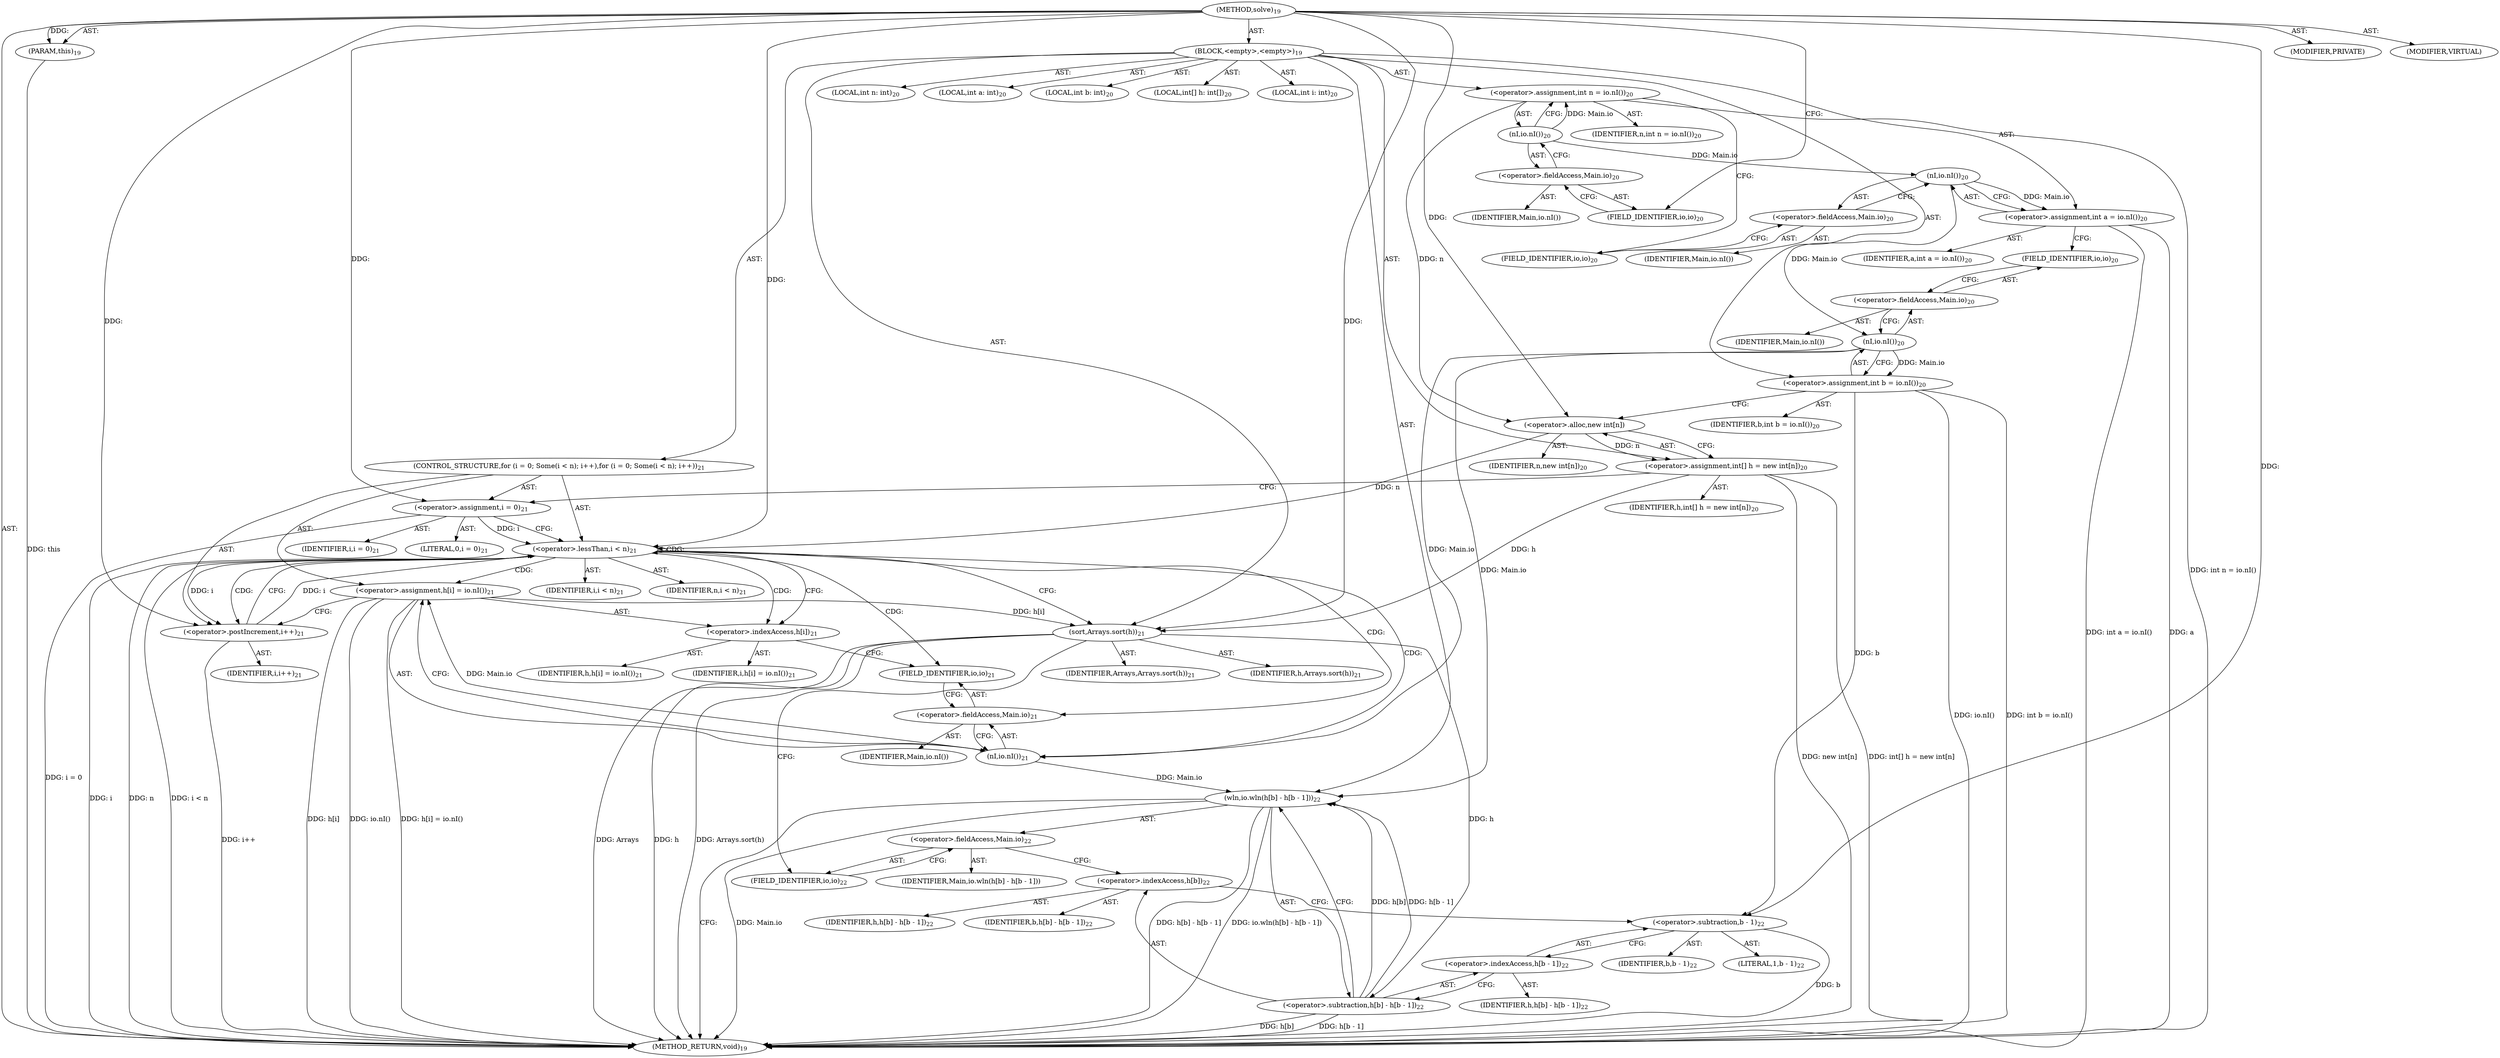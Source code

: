 digraph "solve" {  
"102" [label = <(METHOD,solve)<SUB>19</SUB>> ]
"103" [label = <(PARAM,this)<SUB>19</SUB>> ]
"104" [label = <(BLOCK,&lt;empty&gt;,&lt;empty&gt;)<SUB>19</SUB>> ]
"105" [label = <(LOCAL,int n: int)<SUB>20</SUB>> ]
"106" [label = <(LOCAL,int a: int)<SUB>20</SUB>> ]
"107" [label = <(LOCAL,int b: int)<SUB>20</SUB>> ]
"108" [label = <(LOCAL,int[] h: int[])<SUB>20</SUB>> ]
"109" [label = <(LOCAL,int i: int)<SUB>20</SUB>> ]
"110" [label = <(&lt;operator&gt;.assignment,int n = io.nI())<SUB>20</SUB>> ]
"111" [label = <(IDENTIFIER,n,int n = io.nI())<SUB>20</SUB>> ]
"112" [label = <(nI,io.nI())<SUB>20</SUB>> ]
"113" [label = <(&lt;operator&gt;.fieldAccess,Main.io)<SUB>20</SUB>> ]
"114" [label = <(IDENTIFIER,Main,io.nI())> ]
"115" [label = <(FIELD_IDENTIFIER,io,io)<SUB>20</SUB>> ]
"116" [label = <(&lt;operator&gt;.assignment,int a = io.nI())<SUB>20</SUB>> ]
"117" [label = <(IDENTIFIER,a,int a = io.nI())<SUB>20</SUB>> ]
"118" [label = <(nI,io.nI())<SUB>20</SUB>> ]
"119" [label = <(&lt;operator&gt;.fieldAccess,Main.io)<SUB>20</SUB>> ]
"120" [label = <(IDENTIFIER,Main,io.nI())> ]
"121" [label = <(FIELD_IDENTIFIER,io,io)<SUB>20</SUB>> ]
"122" [label = <(&lt;operator&gt;.assignment,int b = io.nI())<SUB>20</SUB>> ]
"123" [label = <(IDENTIFIER,b,int b = io.nI())<SUB>20</SUB>> ]
"124" [label = <(nI,io.nI())<SUB>20</SUB>> ]
"125" [label = <(&lt;operator&gt;.fieldAccess,Main.io)<SUB>20</SUB>> ]
"126" [label = <(IDENTIFIER,Main,io.nI())> ]
"127" [label = <(FIELD_IDENTIFIER,io,io)<SUB>20</SUB>> ]
"128" [label = <(&lt;operator&gt;.assignment,int[] h = new int[n])<SUB>20</SUB>> ]
"129" [label = <(IDENTIFIER,h,int[] h = new int[n])<SUB>20</SUB>> ]
"130" [label = <(&lt;operator&gt;.alloc,new int[n])> ]
"131" [label = <(IDENTIFIER,n,new int[n])<SUB>20</SUB>> ]
"132" [label = <(CONTROL_STRUCTURE,for (i = 0; Some(i &lt; n); i++),for (i = 0; Some(i &lt; n); i++))<SUB>21</SUB>> ]
"133" [label = <(&lt;operator&gt;.assignment,i = 0)<SUB>21</SUB>> ]
"134" [label = <(IDENTIFIER,i,i = 0)<SUB>21</SUB>> ]
"135" [label = <(LITERAL,0,i = 0)<SUB>21</SUB>> ]
"136" [label = <(&lt;operator&gt;.lessThan,i &lt; n)<SUB>21</SUB>> ]
"137" [label = <(IDENTIFIER,i,i &lt; n)<SUB>21</SUB>> ]
"138" [label = <(IDENTIFIER,n,i &lt; n)<SUB>21</SUB>> ]
"139" [label = <(&lt;operator&gt;.postIncrement,i++)<SUB>21</SUB>> ]
"140" [label = <(IDENTIFIER,i,i++)<SUB>21</SUB>> ]
"141" [label = <(&lt;operator&gt;.assignment,h[i] = io.nI())<SUB>21</SUB>> ]
"142" [label = <(&lt;operator&gt;.indexAccess,h[i])<SUB>21</SUB>> ]
"143" [label = <(IDENTIFIER,h,h[i] = io.nI())<SUB>21</SUB>> ]
"144" [label = <(IDENTIFIER,i,h[i] = io.nI())<SUB>21</SUB>> ]
"145" [label = <(nI,io.nI())<SUB>21</SUB>> ]
"146" [label = <(&lt;operator&gt;.fieldAccess,Main.io)<SUB>21</SUB>> ]
"147" [label = <(IDENTIFIER,Main,io.nI())> ]
"148" [label = <(FIELD_IDENTIFIER,io,io)<SUB>21</SUB>> ]
"149" [label = <(sort,Arrays.sort(h))<SUB>21</SUB>> ]
"150" [label = <(IDENTIFIER,Arrays,Arrays.sort(h))<SUB>21</SUB>> ]
"151" [label = <(IDENTIFIER,h,Arrays.sort(h))<SUB>21</SUB>> ]
"152" [label = <(wln,io.wln(h[b] - h[b - 1]))<SUB>22</SUB>> ]
"153" [label = <(&lt;operator&gt;.fieldAccess,Main.io)<SUB>22</SUB>> ]
"154" [label = <(IDENTIFIER,Main,io.wln(h[b] - h[b - 1]))> ]
"155" [label = <(FIELD_IDENTIFIER,io,io)<SUB>22</SUB>> ]
"156" [label = <(&lt;operator&gt;.subtraction,h[b] - h[b - 1])<SUB>22</SUB>> ]
"157" [label = <(&lt;operator&gt;.indexAccess,h[b])<SUB>22</SUB>> ]
"158" [label = <(IDENTIFIER,h,h[b] - h[b - 1])<SUB>22</SUB>> ]
"159" [label = <(IDENTIFIER,b,h[b] - h[b - 1])<SUB>22</SUB>> ]
"160" [label = <(&lt;operator&gt;.indexAccess,h[b - 1])<SUB>22</SUB>> ]
"161" [label = <(IDENTIFIER,h,h[b] - h[b - 1])<SUB>22</SUB>> ]
"162" [label = <(&lt;operator&gt;.subtraction,b - 1)<SUB>22</SUB>> ]
"163" [label = <(IDENTIFIER,b,b - 1)<SUB>22</SUB>> ]
"164" [label = <(LITERAL,1,b - 1)<SUB>22</SUB>> ]
"165" [label = <(MODIFIER,PRIVATE)> ]
"166" [label = <(MODIFIER,VIRTUAL)> ]
"167" [label = <(METHOD_RETURN,void)<SUB>19</SUB>> ]
  "102" -> "103"  [ label = "AST: "] 
  "102" -> "104"  [ label = "AST: "] 
  "102" -> "165"  [ label = "AST: "] 
  "102" -> "166"  [ label = "AST: "] 
  "102" -> "167"  [ label = "AST: "] 
  "104" -> "105"  [ label = "AST: "] 
  "104" -> "106"  [ label = "AST: "] 
  "104" -> "107"  [ label = "AST: "] 
  "104" -> "108"  [ label = "AST: "] 
  "104" -> "109"  [ label = "AST: "] 
  "104" -> "110"  [ label = "AST: "] 
  "104" -> "116"  [ label = "AST: "] 
  "104" -> "122"  [ label = "AST: "] 
  "104" -> "128"  [ label = "AST: "] 
  "104" -> "132"  [ label = "AST: "] 
  "104" -> "149"  [ label = "AST: "] 
  "104" -> "152"  [ label = "AST: "] 
  "110" -> "111"  [ label = "AST: "] 
  "110" -> "112"  [ label = "AST: "] 
  "112" -> "113"  [ label = "AST: "] 
  "113" -> "114"  [ label = "AST: "] 
  "113" -> "115"  [ label = "AST: "] 
  "116" -> "117"  [ label = "AST: "] 
  "116" -> "118"  [ label = "AST: "] 
  "118" -> "119"  [ label = "AST: "] 
  "119" -> "120"  [ label = "AST: "] 
  "119" -> "121"  [ label = "AST: "] 
  "122" -> "123"  [ label = "AST: "] 
  "122" -> "124"  [ label = "AST: "] 
  "124" -> "125"  [ label = "AST: "] 
  "125" -> "126"  [ label = "AST: "] 
  "125" -> "127"  [ label = "AST: "] 
  "128" -> "129"  [ label = "AST: "] 
  "128" -> "130"  [ label = "AST: "] 
  "130" -> "131"  [ label = "AST: "] 
  "132" -> "133"  [ label = "AST: "] 
  "132" -> "136"  [ label = "AST: "] 
  "132" -> "139"  [ label = "AST: "] 
  "132" -> "141"  [ label = "AST: "] 
  "133" -> "134"  [ label = "AST: "] 
  "133" -> "135"  [ label = "AST: "] 
  "136" -> "137"  [ label = "AST: "] 
  "136" -> "138"  [ label = "AST: "] 
  "139" -> "140"  [ label = "AST: "] 
  "141" -> "142"  [ label = "AST: "] 
  "141" -> "145"  [ label = "AST: "] 
  "142" -> "143"  [ label = "AST: "] 
  "142" -> "144"  [ label = "AST: "] 
  "145" -> "146"  [ label = "AST: "] 
  "146" -> "147"  [ label = "AST: "] 
  "146" -> "148"  [ label = "AST: "] 
  "149" -> "150"  [ label = "AST: "] 
  "149" -> "151"  [ label = "AST: "] 
  "152" -> "153"  [ label = "AST: "] 
  "152" -> "156"  [ label = "AST: "] 
  "153" -> "154"  [ label = "AST: "] 
  "153" -> "155"  [ label = "AST: "] 
  "156" -> "157"  [ label = "AST: "] 
  "156" -> "160"  [ label = "AST: "] 
  "157" -> "158"  [ label = "AST: "] 
  "157" -> "159"  [ label = "AST: "] 
  "160" -> "161"  [ label = "AST: "] 
  "160" -> "162"  [ label = "AST: "] 
  "162" -> "163"  [ label = "AST: "] 
  "162" -> "164"  [ label = "AST: "] 
  "110" -> "121"  [ label = "CFG: "] 
  "116" -> "127"  [ label = "CFG: "] 
  "122" -> "130"  [ label = "CFG: "] 
  "128" -> "133"  [ label = "CFG: "] 
  "149" -> "155"  [ label = "CFG: "] 
  "152" -> "167"  [ label = "CFG: "] 
  "112" -> "110"  [ label = "CFG: "] 
  "118" -> "116"  [ label = "CFG: "] 
  "124" -> "122"  [ label = "CFG: "] 
  "130" -> "128"  [ label = "CFG: "] 
  "133" -> "136"  [ label = "CFG: "] 
  "136" -> "142"  [ label = "CFG: "] 
  "136" -> "149"  [ label = "CFG: "] 
  "139" -> "136"  [ label = "CFG: "] 
  "141" -> "139"  [ label = "CFG: "] 
  "153" -> "157"  [ label = "CFG: "] 
  "156" -> "152"  [ label = "CFG: "] 
  "113" -> "112"  [ label = "CFG: "] 
  "119" -> "118"  [ label = "CFG: "] 
  "125" -> "124"  [ label = "CFG: "] 
  "142" -> "148"  [ label = "CFG: "] 
  "145" -> "141"  [ label = "CFG: "] 
  "155" -> "153"  [ label = "CFG: "] 
  "157" -> "162"  [ label = "CFG: "] 
  "160" -> "156"  [ label = "CFG: "] 
  "115" -> "113"  [ label = "CFG: "] 
  "121" -> "119"  [ label = "CFG: "] 
  "127" -> "125"  [ label = "CFG: "] 
  "146" -> "145"  [ label = "CFG: "] 
  "162" -> "160"  [ label = "CFG: "] 
  "148" -> "146"  [ label = "CFG: "] 
  "102" -> "115"  [ label = "CFG: "] 
  "103" -> "167"  [ label = "DDG: this"] 
  "110" -> "167"  [ label = "DDG: int n = io.nI()"] 
  "116" -> "167"  [ label = "DDG: a"] 
  "116" -> "167"  [ label = "DDG: int a = io.nI()"] 
  "122" -> "167"  [ label = "DDG: io.nI()"] 
  "122" -> "167"  [ label = "DDG: int b = io.nI()"] 
  "128" -> "167"  [ label = "DDG: new int[n]"] 
  "128" -> "167"  [ label = "DDG: int[] h = new int[n]"] 
  "133" -> "167"  [ label = "DDG: i = 0"] 
  "136" -> "167"  [ label = "DDG: i"] 
  "136" -> "167"  [ label = "DDG: n"] 
  "136" -> "167"  [ label = "DDG: i &lt; n"] 
  "149" -> "167"  [ label = "DDG: h"] 
  "149" -> "167"  [ label = "DDG: Arrays.sort(h)"] 
  "152" -> "167"  [ label = "DDG: Main.io"] 
  "156" -> "167"  [ label = "DDG: h[b]"] 
  "162" -> "167"  [ label = "DDG: b"] 
  "156" -> "167"  [ label = "DDG: h[b - 1]"] 
  "152" -> "167"  [ label = "DDG: h[b] - h[b - 1]"] 
  "152" -> "167"  [ label = "DDG: io.wln(h[b] - h[b - 1])"] 
  "141" -> "167"  [ label = "DDG: h[i]"] 
  "141" -> "167"  [ label = "DDG: io.nI()"] 
  "141" -> "167"  [ label = "DDG: h[i] = io.nI()"] 
  "139" -> "167"  [ label = "DDG: i++"] 
  "149" -> "167"  [ label = "DDG: Arrays"] 
  "102" -> "103"  [ label = "DDG: "] 
  "112" -> "110"  [ label = "DDG: Main.io"] 
  "118" -> "116"  [ label = "DDG: Main.io"] 
  "124" -> "122"  [ label = "DDG: Main.io"] 
  "130" -> "128"  [ label = "DDG: n"] 
  "102" -> "133"  [ label = "DDG: "] 
  "145" -> "141"  [ label = "DDG: Main.io"] 
  "102" -> "149"  [ label = "DDG: "] 
  "128" -> "149"  [ label = "DDG: h"] 
  "141" -> "149"  [ label = "DDG: h[i]"] 
  "124" -> "152"  [ label = "DDG: Main.io"] 
  "145" -> "152"  [ label = "DDG: Main.io"] 
  "156" -> "152"  [ label = "DDG: h[b]"] 
  "156" -> "152"  [ label = "DDG: h[b - 1]"] 
  "112" -> "118"  [ label = "DDG: Main.io"] 
  "118" -> "124"  [ label = "DDG: Main.io"] 
  "110" -> "130"  [ label = "DDG: n"] 
  "102" -> "130"  [ label = "DDG: "] 
  "133" -> "136"  [ label = "DDG: i"] 
  "139" -> "136"  [ label = "DDG: i"] 
  "102" -> "136"  [ label = "DDG: "] 
  "130" -> "136"  [ label = "DDG: n"] 
  "136" -> "139"  [ label = "DDG: i"] 
  "102" -> "139"  [ label = "DDG: "] 
  "149" -> "156"  [ label = "DDG: h"] 
  "124" -> "145"  [ label = "DDG: Main.io"] 
  "122" -> "162"  [ label = "DDG: b"] 
  "102" -> "162"  [ label = "DDG: "] 
  "136" -> "139"  [ label = "CDG: "] 
  "136" -> "141"  [ label = "CDG: "] 
  "136" -> "136"  [ label = "CDG: "] 
  "136" -> "145"  [ label = "CDG: "] 
  "136" -> "146"  [ label = "CDG: "] 
  "136" -> "148"  [ label = "CDG: "] 
  "136" -> "142"  [ label = "CDG: "] 
}
